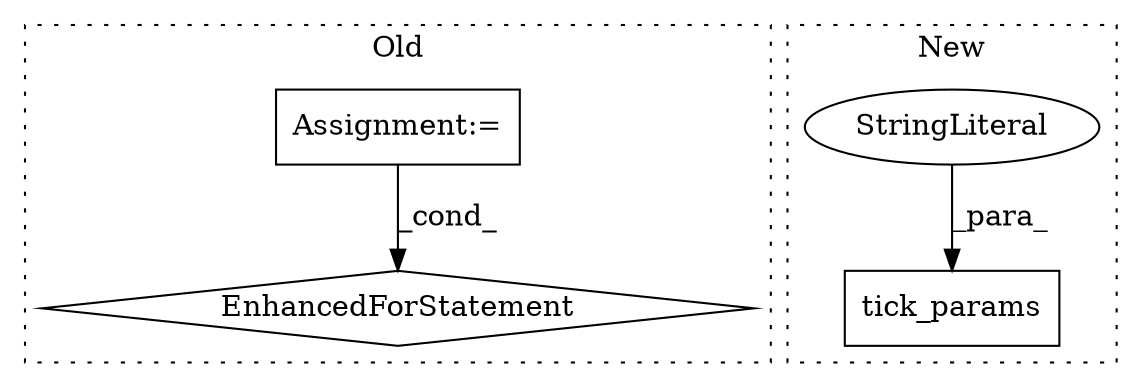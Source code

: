 digraph G {
subgraph cluster0 {
1 [label="EnhancedForStatement" a="70" s="652,738" l="57,2" shape="diamond"];
4 [label="Assignment:=" a="7" s="652,738" l="57,2" shape="box"];
label = "Old";
style="dotted";
}
subgraph cluster1 {
2 [label="tick_params" a="32" s="476,497" l="12,1" shape="box"];
3 [label="StringLiteral" a="45" s="488" l="3" shape="ellipse"];
label = "New";
style="dotted";
}
3 -> 2 [label="_para_"];
4 -> 1 [label="_cond_"];
}